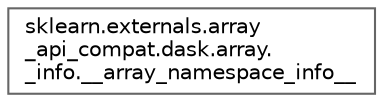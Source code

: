 digraph "Graphical Class Hierarchy"
{
 // LATEX_PDF_SIZE
  bgcolor="transparent";
  edge [fontname=Helvetica,fontsize=10,labelfontname=Helvetica,labelfontsize=10];
  node [fontname=Helvetica,fontsize=10,shape=box,height=0.2,width=0.4];
  rankdir="LR";
  Node0 [id="Node000000",label="sklearn.externals.array\l_api_compat.dask.array.\l_info.__array_namespace_info__",height=0.2,width=0.4,color="grey40", fillcolor="white", style="filled",URL="$d2/dab/classsklearn_1_1externals_1_1array__api__compat_1_1dask_1_1array_1_1__info_1_1____array__namespace__info____.html",tooltip=" "];
}
